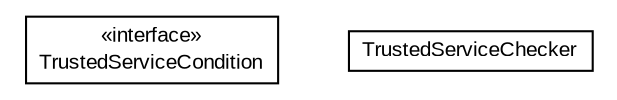#!/usr/local/bin/dot
#
# Class diagram 
# Generated by UMLGraph version R5_6-24-gf6e263 (http://www.umlgraph.org/)
#

digraph G {
	edge [fontname="arial",fontsize=10,labelfontname="arial",labelfontsize=10];
	node [fontname="arial",fontsize=10,shape=plaintext];
	nodesep=0.25;
	ranksep=0.5;
	// eu.europa.esig.dss.validation.process.qualification.trust.consistency.TrustedServiceCondition
	c49034 [label=<<table title="eu.europa.esig.dss.validation.process.qualification.trust.consistency.TrustedServiceCondition" border="0" cellborder="1" cellspacing="0" cellpadding="2" port="p" href="./TrustedServiceCondition.html">
		<tr><td><table border="0" cellspacing="0" cellpadding="1">
<tr><td align="center" balign="center"> &#171;interface&#187; </td></tr>
<tr><td align="center" balign="center"> TrustedServiceCondition </td></tr>
		</table></td></tr>
		</table>>, URL="./TrustedServiceCondition.html", fontname="arial", fontcolor="black", fontsize=10.0];
	// eu.europa.esig.dss.validation.process.qualification.trust.consistency.TrustedServiceChecker
	c49035 [label=<<table title="eu.europa.esig.dss.validation.process.qualification.trust.consistency.TrustedServiceChecker" border="0" cellborder="1" cellspacing="0" cellpadding="2" port="p" href="./TrustedServiceChecker.html">
		<tr><td><table border="0" cellspacing="0" cellpadding="1">
<tr><td align="center" balign="center"> TrustedServiceChecker </td></tr>
		</table></td></tr>
		</table>>, URL="./TrustedServiceChecker.html", fontname="arial", fontcolor="black", fontsize=10.0];
}

